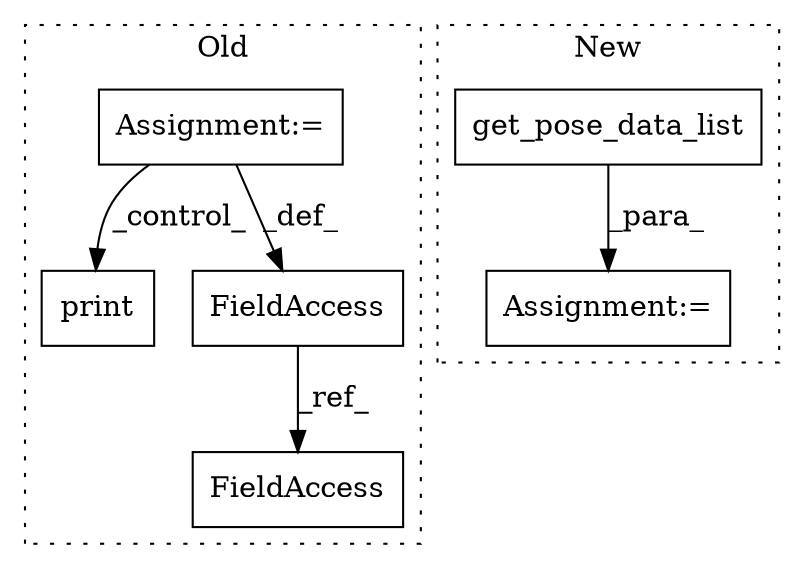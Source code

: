 digraph G {
subgraph cluster0 {
1 [label="print" a="32" s="5514,5540" l="6,1" shape="box"];
3 [label="Assignment:=" a="7" s="5013" l="1" shape="box"];
4 [label="FieldAccess" a="22" s="5002" l="11" shape="box"];
5 [label="FieldAccess" a="22" s="5301" l="11" shape="box"];
label = "Old";
style="dotted";
}
subgraph cluster1 {
2 [label="get_pose_data_list" a="32" s="5342,5389" l="19,1" shape="box"];
6 [label="Assignment:=" a="7" s="5340" l="2" shape="box"];
label = "New";
style="dotted";
}
2 -> 6 [label="_para_"];
3 -> 4 [label="_def_"];
3 -> 1 [label="_control_"];
4 -> 5 [label="_ref_"];
}